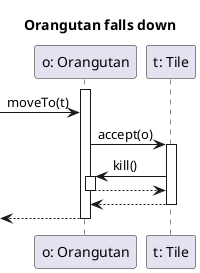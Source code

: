 @startuml

skinparam classAttributeIconSize 0
skinparam guillemet false

participant "o: Orangutan" as o
participant "t: Tile" as t

title Orangutan falls down
activate o
[-> o : moveTo(t)

o->t ++: accept(o)
t ->o ++: kill()
o --> t --
t --> o --
[<--o


deactivate o
@enduml